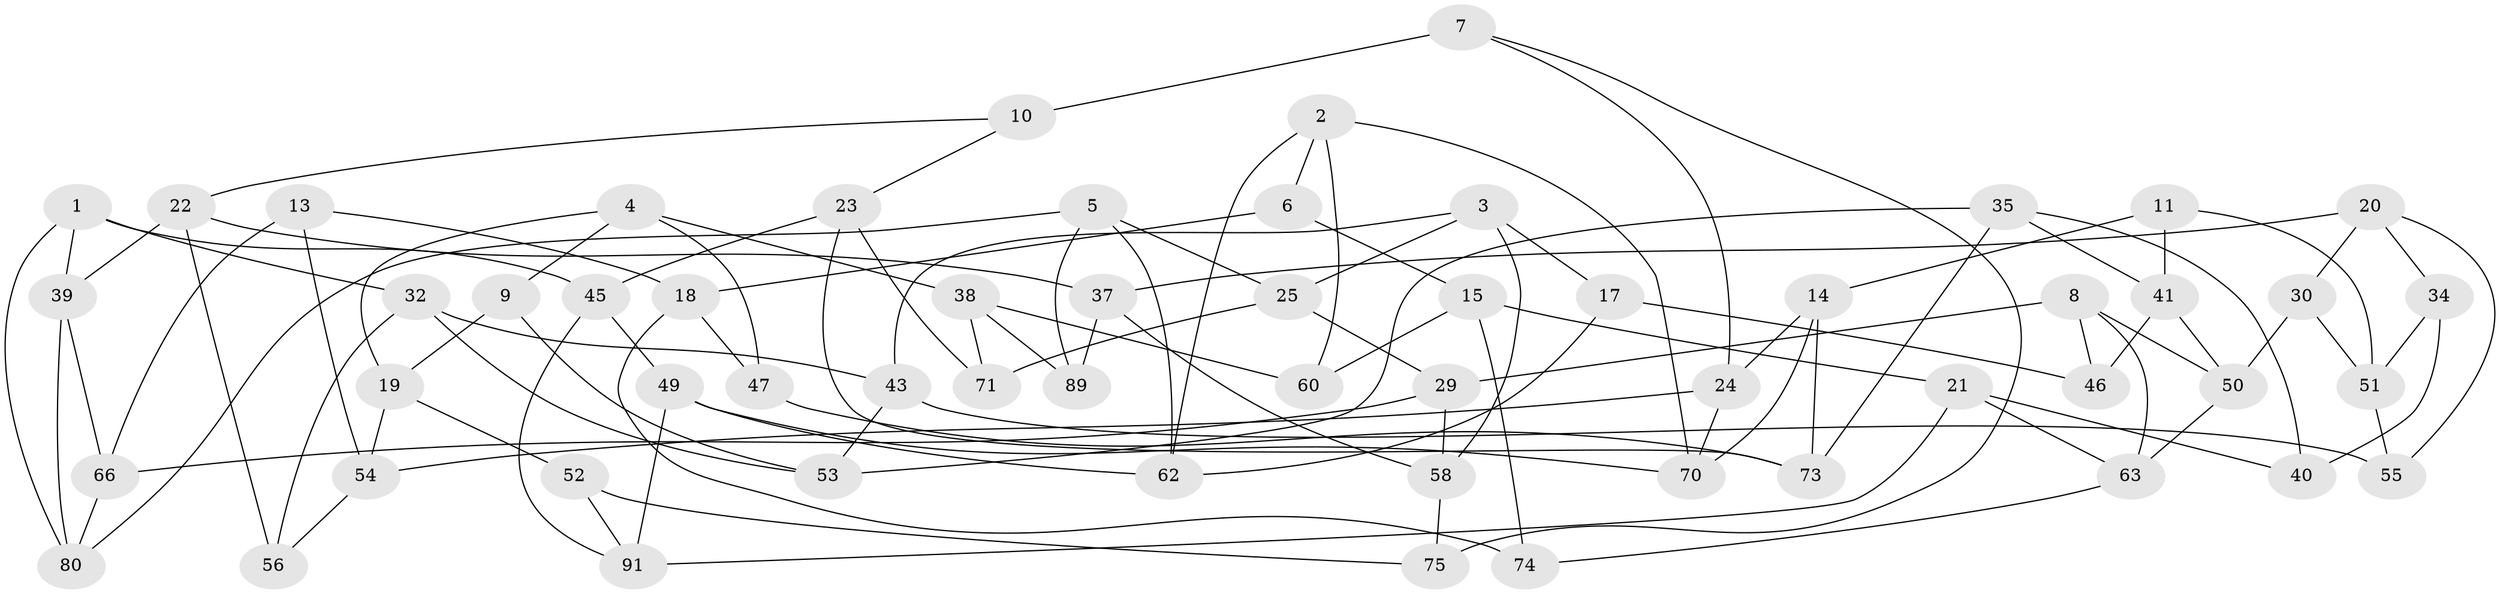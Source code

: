 // original degree distribution, {3: 1.0}
// Generated by graph-tools (version 1.1) at 2025/39/02/21/25 10:39:00]
// undirected, 58 vertices, 106 edges
graph export_dot {
graph [start="1"]
  node [color=gray90,style=filled];
  1 [super="+88"];
  2 [super="+28"];
  3 [super="+72"];
  4 [super="+12"];
  5 [super="+93"];
  6;
  7 [super="+42"];
  8 [super="+36"];
  9;
  10 [super="+26"];
  11;
  13;
  14 [super="+97"];
  15 [super="+16"];
  17;
  18 [super="+33"];
  19 [super="+90"];
  20 [super="+44"];
  21 [super="+27"];
  22 [super="+67"];
  23 [super="+95"];
  24 [super="+31"];
  25 [super="+84"];
  29 [super="+61"];
  30;
  32 [super="+87"];
  34 [super="+79"];
  35 [super="+96"];
  37 [super="+92"];
  38 [super="+77"];
  39 [super="+48"];
  40 [super="+76"];
  41 [super="+81"];
  43 [super="+82"];
  45 [super="+86"];
  46;
  47;
  49 [super="+65"];
  50 [super="+68"];
  51 [super="+64"];
  52;
  53 [super="+59"];
  54 [super="+57"];
  55;
  56;
  58 [super="+100"];
  60;
  62 [super="+69"];
  63 [super="+99"];
  66 [super="+94"];
  70 [super="+78"];
  71;
  73 [super="+83"];
  74;
  75;
  80 [super="+85"];
  89;
  91 [super="+98"];
  1 -- 32;
  1 -- 39;
  1 -- 80;
  1 -- 45;
  2 -- 70;
  2 -- 6;
  2 -- 60;
  2 -- 62;
  3 -- 43;
  3 -- 58;
  3 -- 17;
  3 -- 25;
  4 -- 47;
  4 -- 9;
  4 -- 38;
  4 -- 19;
  5 -- 80;
  5 -- 89;
  5 -- 25;
  5 -- 62;
  6 -- 18;
  6 -- 15;
  7 -- 75;
  7 -- 24;
  7 -- 10 [weight=2];
  8 -- 46;
  8 -- 50;
  8 -- 29;
  8 -- 63;
  9 -- 19;
  9 -- 53;
  10 -- 23;
  10 -- 22;
  11 -- 41;
  11 -- 51;
  11 -- 14;
  13 -- 18;
  13 -- 66;
  13 -- 54;
  14 -- 24;
  14 -- 70;
  14 -- 73;
  15 -- 74;
  15 -- 21;
  15 -- 60;
  17 -- 46;
  17 -- 62;
  18 -- 74;
  18 -- 47;
  19 -- 52;
  19 -- 54;
  20 -- 34;
  20 -- 30;
  20 -- 37;
  20 -- 55;
  21 -- 91;
  21 -- 63;
  21 -- 40;
  22 -- 56;
  22 -- 37;
  22 -- 39;
  23 -- 71;
  23 -- 73;
  23 -- 45;
  24 -- 54;
  24 -- 70;
  25 -- 29;
  25 -- 71;
  29 -- 66;
  29 -- 58;
  30 -- 50;
  30 -- 51;
  32 -- 43;
  32 -- 56;
  32 -- 53;
  34 -- 51;
  34 -- 40 [weight=2];
  35 -- 73;
  35 -- 53;
  35 -- 40;
  35 -- 41;
  37 -- 58;
  37 -- 89;
  38 -- 60;
  38 -- 89;
  38 -- 71;
  39 -- 66;
  39 -- 80;
  41 -- 46;
  41 -- 50;
  43 -- 53;
  43 -- 55;
  45 -- 49;
  45 -- 91;
  47 -- 73;
  49 -- 62;
  49 -- 91;
  49 -- 70;
  50 -- 63;
  51 -- 55;
  52 -- 75;
  52 -- 91;
  54 -- 56;
  58 -- 75;
  63 -- 74;
  66 -- 80;
}
